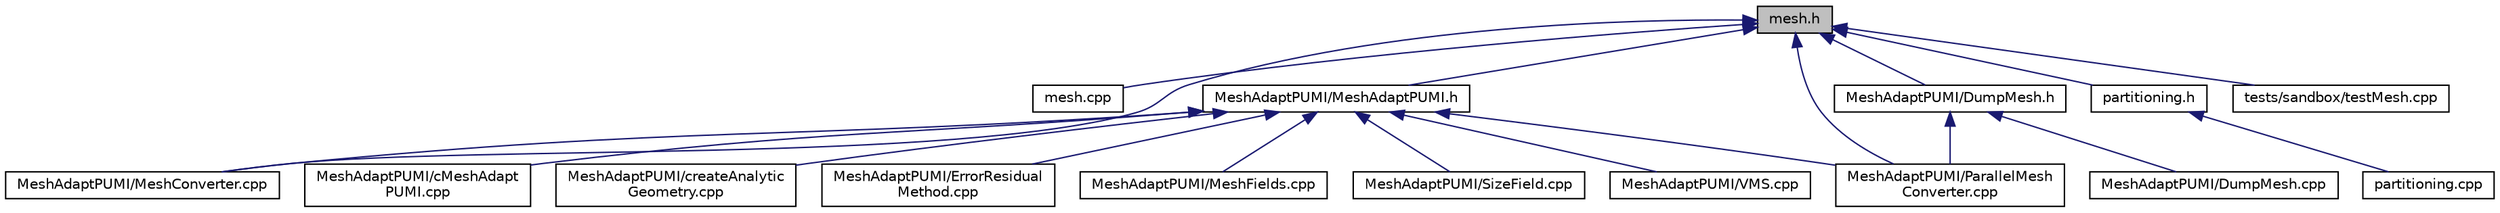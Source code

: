 digraph "mesh.h"
{
 // LATEX_PDF_SIZE
  edge [fontname="Helvetica",fontsize="10",labelfontname="Helvetica",labelfontsize="10"];
  node [fontname="Helvetica",fontsize="10",shape=record];
  Node1 [label="mesh.h",height=0.2,width=0.4,color="black", fillcolor="grey75", style="filled", fontcolor="black",tooltip=" "];
  Node1 -> Node2 [dir="back",color="midnightblue",fontsize="10",style="solid",fontname="Helvetica"];
  Node2 [label="mesh.cpp",height=0.2,width=0.4,color="black", fillcolor="white", style="filled",URL="$d8/dd2/mesh_8cpp.html",tooltip=" "];
  Node1 -> Node3 [dir="back",color="midnightblue",fontsize="10",style="solid",fontname="Helvetica"];
  Node3 [label="MeshAdaptPUMI/MeshAdaptPUMI.h",height=0.2,width=0.4,color="black", fillcolor="white", style="filled",URL="$df/d04/MeshAdaptPUMI_8h.html",tooltip=" "];
  Node3 -> Node4 [dir="back",color="midnightblue",fontsize="10",style="solid",fontname="Helvetica"];
  Node4 [label="MeshAdaptPUMI/cMeshAdapt\lPUMI.cpp",height=0.2,width=0.4,color="black", fillcolor="white", style="filled",URL="$d9/dea/cMeshAdaptPUMI_8cpp.html",tooltip=" "];
  Node3 -> Node5 [dir="back",color="midnightblue",fontsize="10",style="solid",fontname="Helvetica"];
  Node5 [label="MeshAdaptPUMI/createAnalytic\lGeometry.cpp",height=0.2,width=0.4,color="black", fillcolor="white", style="filled",URL="$d0/df7/createAnalyticGeometry_8cpp.html",tooltip=" "];
  Node3 -> Node6 [dir="back",color="midnightblue",fontsize="10",style="solid",fontname="Helvetica"];
  Node6 [label="MeshAdaptPUMI/ErrorResidual\lMethod.cpp",height=0.2,width=0.4,color="black", fillcolor="white", style="filled",URL="$d4/d09/ErrorResidualMethod_8cpp.html",tooltip=" "];
  Node3 -> Node7 [dir="back",color="midnightblue",fontsize="10",style="solid",fontname="Helvetica"];
  Node7 [label="MeshAdaptPUMI/MeshConverter.cpp",height=0.2,width=0.4,color="black", fillcolor="white", style="filled",URL="$de/dad/MeshConverter_8cpp.html",tooltip=" "];
  Node3 -> Node8 [dir="back",color="midnightblue",fontsize="10",style="solid",fontname="Helvetica"];
  Node8 [label="MeshAdaptPUMI/MeshFields.cpp",height=0.2,width=0.4,color="black", fillcolor="white", style="filled",URL="$d7/dec/MeshFields_8cpp.html",tooltip=" "];
  Node3 -> Node9 [dir="back",color="midnightblue",fontsize="10",style="solid",fontname="Helvetica"];
  Node9 [label="MeshAdaptPUMI/ParallelMesh\lConverter.cpp",height=0.2,width=0.4,color="black", fillcolor="white", style="filled",URL="$db/d13/ParallelMeshConverter_8cpp.html",tooltip=" "];
  Node3 -> Node10 [dir="back",color="midnightblue",fontsize="10",style="solid",fontname="Helvetica"];
  Node10 [label="MeshAdaptPUMI/SizeField.cpp",height=0.2,width=0.4,color="black", fillcolor="white", style="filled",URL="$df/d8e/SizeField_8cpp.html",tooltip=" "];
  Node3 -> Node11 [dir="back",color="midnightblue",fontsize="10",style="solid",fontname="Helvetica"];
  Node11 [label="MeshAdaptPUMI/VMS.cpp",height=0.2,width=0.4,color="black", fillcolor="white", style="filled",URL="$df/d80/VMS_8cpp.html",tooltip=" "];
  Node1 -> Node12 [dir="back",color="midnightblue",fontsize="10",style="solid",fontname="Helvetica"];
  Node12 [label="MeshAdaptPUMI/DumpMesh.h",height=0.2,width=0.4,color="black", fillcolor="white", style="filled",URL="$d0/dfe/DumpMesh_8h.html",tooltip=" "];
  Node12 -> Node13 [dir="back",color="midnightblue",fontsize="10",style="solid",fontname="Helvetica"];
  Node13 [label="MeshAdaptPUMI/DumpMesh.cpp",height=0.2,width=0.4,color="black", fillcolor="white", style="filled",URL="$df/d84/DumpMesh_8cpp.html",tooltip=" "];
  Node12 -> Node9 [dir="back",color="midnightblue",fontsize="10",style="solid",fontname="Helvetica"];
  Node1 -> Node7 [dir="back",color="midnightblue",fontsize="10",style="solid",fontname="Helvetica"];
  Node1 -> Node9 [dir="back",color="midnightblue",fontsize="10",style="solid",fontname="Helvetica"];
  Node1 -> Node14 [dir="back",color="midnightblue",fontsize="10",style="solid",fontname="Helvetica"];
  Node14 [label="partitioning.h",height=0.2,width=0.4,color="black", fillcolor="white", style="filled",URL="$d8/d52/partitioning_8h.html",tooltip=" "];
  Node14 -> Node15 [dir="back",color="midnightblue",fontsize="10",style="solid",fontname="Helvetica"];
  Node15 [label="partitioning.cpp",height=0.2,width=0.4,color="black", fillcolor="white", style="filled",URL="$d8/df8/partitioning_8cpp.html",tooltip=" "];
  Node1 -> Node16 [dir="back",color="midnightblue",fontsize="10",style="solid",fontname="Helvetica"];
  Node16 [label="tests/sandbox/testMesh.cpp",height=0.2,width=0.4,color="black", fillcolor="white", style="filled",URL="$d1/d38/testMesh_8cpp.html",tooltip=" "];
}

